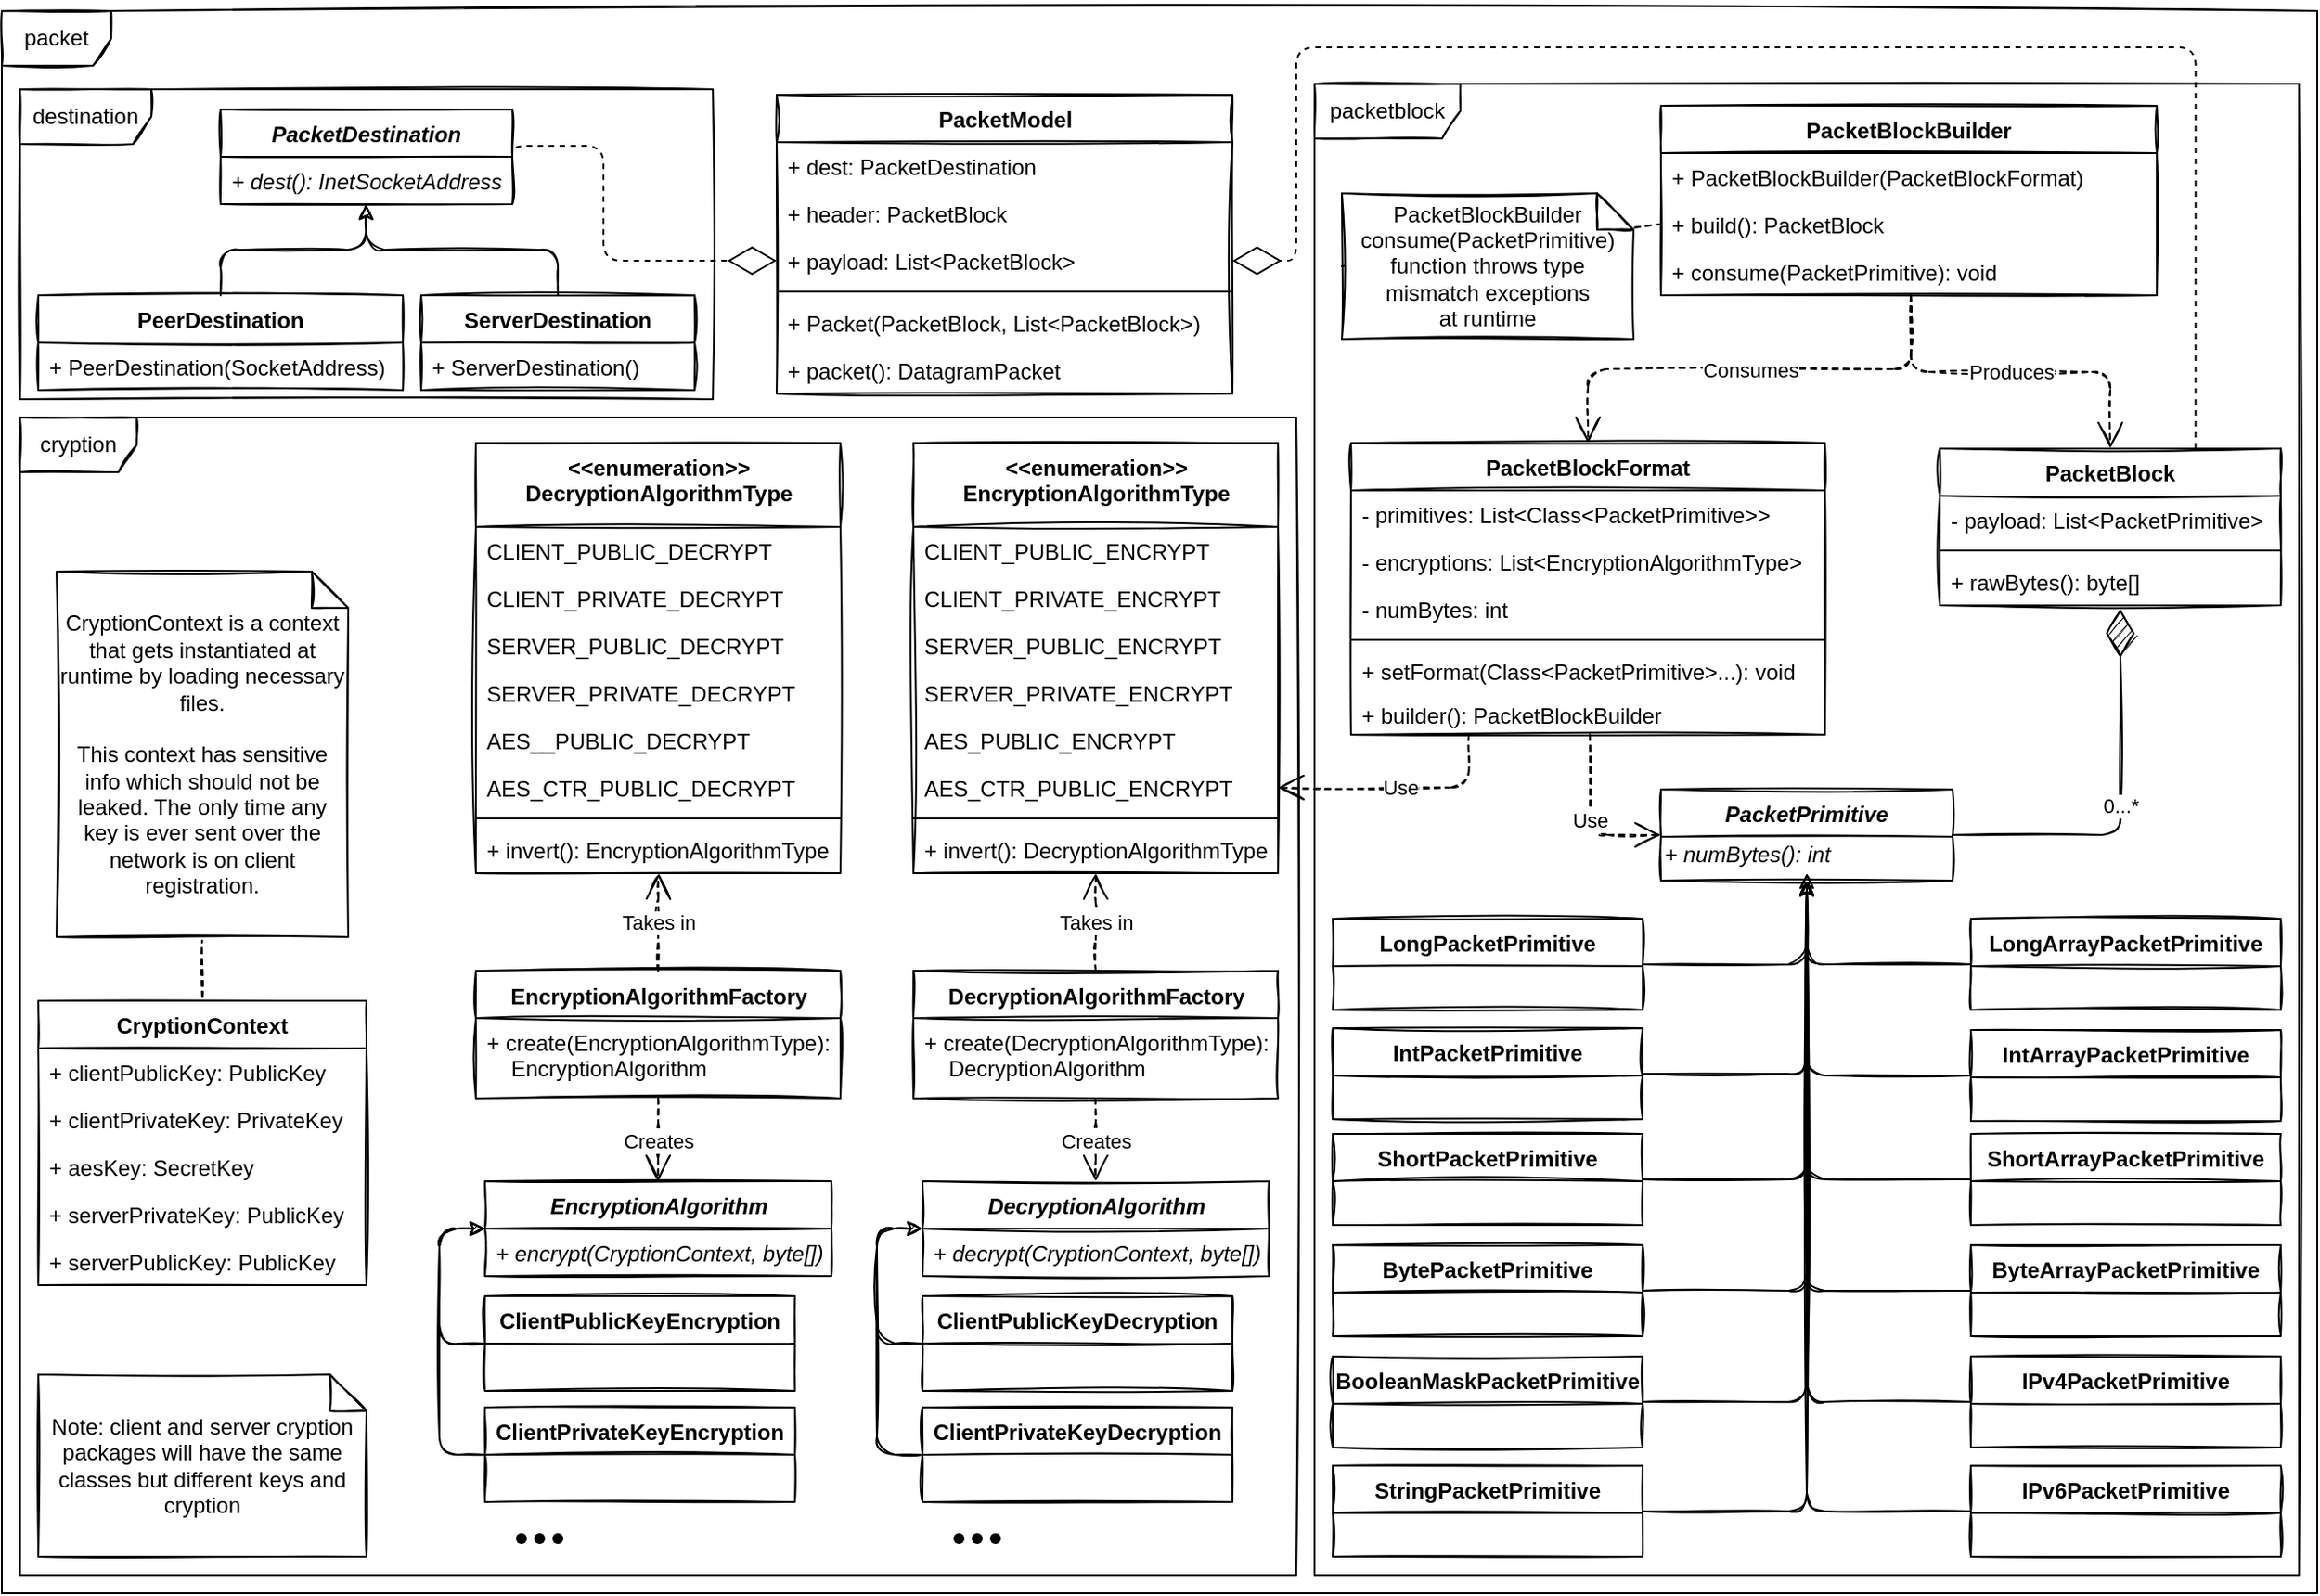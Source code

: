 <mxfile version="14.9.6" type="device"><diagram name="Page-1" id="c4acf3e9-155e-7222-9cf6-157b1a14988f"><mxGraphModel dx="1278" dy="-152" grid="1" gridSize="10" guides="1" tooltips="1" connect="1" arrows="1" fold="1" page="1" pageScale="1" pageWidth="850" pageHeight="1100" background="none" math="0" shadow="0"><root><mxCell id="0"/><mxCell id="1" parent="0"/><mxCell id="DhIF6SC9D9iwyWBFgR5q-4" value="packet" style="shape=umlFrame;whiteSpace=wrap;html=1;rounded=0;shadow=0;glass=0;sketch=1;movable=1;" parent="1" vertex="1"><mxGeometry x="250" y="1220" width="1270" height="868" as="geometry"/></mxCell><mxCell id="DhIF6SC9D9iwyWBFgR5q-5" value="cryption" style="shape=umlFrame;whiteSpace=wrap;html=1;rounded=0;shadow=0;glass=0;sketch=1;width=64;" parent="1" vertex="1"><mxGeometry x="260" y="1443" width="700" height="635" as="geometry"/></mxCell><mxCell id="DhIF6SC9D9iwyWBFgR5q-58" value="destination" style="shape=umlFrame;whiteSpace=wrap;html=1;rounded=0;shadow=0;glass=0;sketch=1;width=72;" parent="1" vertex="1"><mxGeometry x="260" y="1263" width="380" height="170" as="geometry"/></mxCell><mxCell id="DhIF6SC9D9iwyWBFgR5q-40" value="packetblock" style="shape=umlFrame;whiteSpace=wrap;html=1;rounded=0;shadow=0;glass=0;sketch=1;width=80;recursiveResize=0;" parent="1" vertex="1"><mxGeometry x="970" y="1260" width="540" height="818" as="geometry"/></mxCell><mxCell id="qU2T2oLXPuDAb3OYfuir-1" value="PacketPrimitive" style="swimlane;fontStyle=3;align=center;verticalAlign=top;childLayout=stackLayout;horizontal=1;startSize=26;horizontalStack=0;resizeParent=1;resizeLast=0;collapsible=1;marginBottom=0;rounded=0;shadow=0;strokeWidth=1;sketch=1;" parent="1" vertex="1"><mxGeometry x="1160" y="1647" width="160" height="50" as="geometry"><mxRectangle x="230" y="140" width="160" height="26" as="alternateBounds"/></mxGeometry></mxCell><mxCell id="qU2T2oLXPuDAb3OYfuir-24" value="&lt;i&gt;+ numBytes(): int&lt;/i&gt;" style="text;html=1;align=left;verticalAlign=middle;resizable=0;points=[];autosize=1;strokeColor=none;" parent="qU2T2oLXPuDAb3OYfuir-1" vertex="1"><mxGeometry y="26" width="160" height="20" as="geometry"/></mxCell><mxCell id="DhIF6SC9D9iwyWBFgR5q-114" style="edgeStyle=orthogonalEdgeStyle;sketch=1;orthogonalLoop=1;jettySize=auto;html=1;endArrow=classic;endFill=1;endSize=6;" parent="1" source="qU2T2oLXPuDAb3OYfuir-3" target="qU2T2oLXPuDAb3OYfuir-1" edge="1"><mxGeometry relative="1" as="geometry"/></mxCell><mxCell id="qU2T2oLXPuDAb3OYfuir-3" value="ShortPacketPrimitive" style="swimlane;fontStyle=1;align=center;verticalAlign=top;childLayout=stackLayout;horizontal=1;startSize=26;horizontalStack=0;resizeParent=1;resizeLast=0;collapsible=1;marginBottom=0;rounded=0;shadow=0;strokeWidth=1;sketch=1;" parent="1" vertex="1"><mxGeometry x="980" y="1836" width="170" height="50" as="geometry"><mxRectangle x="230" y="140" width="160" height="26" as="alternateBounds"/></mxGeometry></mxCell><mxCell id="DhIF6SC9D9iwyWBFgR5q-113" style="edgeStyle=orthogonalEdgeStyle;sketch=1;orthogonalLoop=1;jettySize=auto;html=1;endArrow=classic;endFill=1;endSize=6;" parent="1" source="qU2T2oLXPuDAb3OYfuir-5" target="qU2T2oLXPuDAb3OYfuir-1" edge="1"><mxGeometry relative="1" as="geometry"/></mxCell><mxCell id="qU2T2oLXPuDAb3OYfuir-5" value="IntPacketPrimitive" style="swimlane;fontStyle=1;align=center;verticalAlign=top;childLayout=stackLayout;horizontal=1;startSize=26;horizontalStack=0;resizeParent=1;resizeLast=0;collapsible=1;marginBottom=0;rounded=0;shadow=0;strokeWidth=1;sketch=1;" parent="1" vertex="1"><mxGeometry x="980" y="1778" width="170" height="50" as="geometry"><mxRectangle x="230" y="140" width="160" height="26" as="alternateBounds"/></mxGeometry></mxCell><mxCell id="DhIF6SC9D9iwyWBFgR5q-120" style="edgeStyle=orthogonalEdgeStyle;sketch=1;orthogonalLoop=1;jettySize=auto;html=1;endArrow=classic;endFill=1;endSize=6;" parent="1" source="qU2T2oLXPuDAb3OYfuir-7" target="qU2T2oLXPuDAb3OYfuir-1" edge="1"><mxGeometry relative="1" as="geometry"/></mxCell><mxCell id="qU2T2oLXPuDAb3OYfuir-7" value="LongPacketPrimitive" style="swimlane;fontStyle=1;align=center;verticalAlign=top;childLayout=stackLayout;horizontal=1;startSize=26;horizontalStack=0;resizeParent=1;resizeLast=0;collapsible=1;marginBottom=0;rounded=0;shadow=0;strokeWidth=1;sketch=1;" parent="1" vertex="1"><mxGeometry x="980" y="1718" width="170" height="50" as="geometry"><mxRectangle x="230" y="140" width="160" height="26" as="alternateBounds"/></mxGeometry></mxCell><mxCell id="DhIF6SC9D9iwyWBFgR5q-123" style="edgeStyle=orthogonalEdgeStyle;sketch=1;orthogonalLoop=1;jettySize=auto;html=1;endArrow=classic;endFill=1;endSize=6;" parent="1" source="qU2T2oLXPuDAb3OYfuir-9" target="qU2T2oLXPuDAb3OYfuir-1" edge="1"><mxGeometry relative="1" as="geometry"/></mxCell><mxCell id="qU2T2oLXPuDAb3OYfuir-9" value="IPv4PacketPrimitive" style="swimlane;fontStyle=1;align=center;verticalAlign=top;childLayout=stackLayout;horizontal=1;startSize=26;horizontalStack=0;resizeParent=1;resizeLast=0;collapsible=1;marginBottom=0;rounded=0;shadow=0;strokeWidth=1;sketch=1;" parent="1" vertex="1"><mxGeometry x="1330" y="1958" width="170" height="50" as="geometry"><mxRectangle x="230" y="140" width="160" height="26" as="alternateBounds"/></mxGeometry></mxCell><mxCell id="DhIF6SC9D9iwyWBFgR5q-115" style="edgeStyle=orthogonalEdgeStyle;sketch=1;orthogonalLoop=1;jettySize=auto;html=1;endArrow=classic;endFill=1;endSize=6;" parent="1" source="qU2T2oLXPuDAb3OYfuir-12" target="qU2T2oLXPuDAb3OYfuir-24" edge="1"><mxGeometry relative="1" as="geometry"/></mxCell><mxCell id="qU2T2oLXPuDAb3OYfuir-12" value="BytePacketPrimitive" style="swimlane;fontStyle=1;align=center;verticalAlign=top;childLayout=stackLayout;horizontal=1;startSize=26;horizontalStack=0;resizeParent=1;resizeLast=0;collapsible=1;marginBottom=0;rounded=0;shadow=0;strokeWidth=1;sketch=1;" parent="1" vertex="1"><mxGeometry x="980" y="1897" width="170" height="50" as="geometry"><mxRectangle x="230" y="140" width="160" height="26" as="alternateBounds"/></mxGeometry></mxCell><mxCell id="DhIF6SC9D9iwyWBFgR5q-122" style="edgeStyle=orthogonalEdgeStyle;sketch=1;orthogonalLoop=1;jettySize=auto;html=1;endArrow=classic;endFill=1;endSize=6;" parent="1" source="qU2T2oLXPuDAb3OYfuir-14" target="qU2T2oLXPuDAb3OYfuir-1" edge="1"><mxGeometry relative="1" as="geometry"/></mxCell><mxCell id="qU2T2oLXPuDAb3OYfuir-14" value="StringPacketPrimitive" style="swimlane;fontStyle=1;align=center;verticalAlign=top;childLayout=stackLayout;horizontal=1;startSize=26;horizontalStack=0;resizeParent=1;resizeLast=0;collapsible=1;marginBottom=0;rounded=0;shadow=0;strokeWidth=1;sketch=1;" parent="1" vertex="1"><mxGeometry x="980" y="2018" width="170" height="50" as="geometry"><mxRectangle x="230" y="140" width="160" height="26" as="alternateBounds"/></mxGeometry></mxCell><mxCell id="DhIF6SC9D9iwyWBFgR5q-121" style="edgeStyle=orthogonalEdgeStyle;sketch=1;orthogonalLoop=1;jettySize=auto;html=1;endArrow=classic;endFill=1;endSize=6;" parent="1" source="qU2T2oLXPuDAb3OYfuir-17" target="qU2T2oLXPuDAb3OYfuir-1" edge="1"><mxGeometry relative="1" as="geometry"/></mxCell><mxCell id="qU2T2oLXPuDAb3OYfuir-17" value="BooleanMaskPacketPrimitive" style="swimlane;fontStyle=1;align=center;verticalAlign=top;childLayout=stackLayout;horizontal=1;startSize=26;horizontalStack=0;resizeParent=1;resizeLast=0;collapsible=1;marginBottom=0;rounded=0;shadow=0;strokeWidth=1;sketch=1;" parent="1" vertex="1"><mxGeometry x="980" y="1958" width="170" height="50" as="geometry"><mxRectangle x="230" y="140" width="160" height="26" as="alternateBounds"/></mxGeometry></mxCell><mxCell id="DhIF6SC9D9iwyWBFgR5q-124" style="edgeStyle=orthogonalEdgeStyle;sketch=1;orthogonalLoop=1;jettySize=auto;html=1;endArrow=classic;endFill=1;endSize=6;" parent="1" source="qU2T2oLXPuDAb3OYfuir-18" target="qU2T2oLXPuDAb3OYfuir-1" edge="1"><mxGeometry relative="1" as="geometry"/></mxCell><mxCell id="qU2T2oLXPuDAb3OYfuir-18" value="IPv6PacketPrimitive" style="swimlane;fontStyle=1;align=center;verticalAlign=top;childLayout=stackLayout;horizontal=1;startSize=26;horizontalStack=0;resizeParent=1;resizeLast=0;collapsible=1;marginBottom=0;rounded=0;shadow=0;strokeWidth=1;sketch=1;" parent="1" vertex="1"><mxGeometry x="1330" y="2018" width="170" height="50" as="geometry"><mxRectangle x="230" y="140" width="160" height="26" as="alternateBounds"/></mxGeometry></mxCell><mxCell id="qU2T2oLXPuDAb3OYfuir-23" value="0...*" style="endArrow=diamondThin;endFill=1;endSize=24;html=1;shadow=0;sketch=1;entryX=0.528;entryY=1.077;entryDx=0;entryDy=0;entryPerimeter=0;edgeStyle=elbowEdgeStyle;" parent="1" source="qU2T2oLXPuDAb3OYfuir-1" target="qU2T2oLXPuDAb3OYfuir-55" edge="1"><mxGeometry width="160" relative="1" as="geometry"><mxPoint x="1346" y="1326" as="sourcePoint"/><mxPoint x="1376" y="1356" as="targetPoint"/><Array as="points"><mxPoint x="1412" y="1610"/></Array></mxGeometry></mxCell><mxCell id="qU2T2oLXPuDAb3OYfuir-52" value="PacketBlock" style="swimlane;fontStyle=1;align=center;verticalAlign=top;childLayout=stackLayout;horizontal=1;startSize=26;horizontalStack=0;resizeParent=1;resizeParentMax=0;resizeLast=0;collapsible=1;marginBottom=0;rounded=0;shadow=0;sketch=1;strokeWidth=1;" parent="1" vertex="1"><mxGeometry x="1313" y="1460" width="187" height="86" as="geometry"/></mxCell><mxCell id="qU2T2oLXPuDAb3OYfuir-53" value="- payload: List&lt;PacketPrimitive&gt;" style="text;strokeColor=none;fillColor=none;align=left;verticalAlign=top;spacingLeft=4;spacingRight=4;overflow=hidden;rotatable=0;points=[[0,0.5],[1,0.5]];portConstraint=eastwest;" parent="qU2T2oLXPuDAb3OYfuir-52" vertex="1"><mxGeometry y="26" width="187" height="26" as="geometry"/></mxCell><mxCell id="qU2T2oLXPuDAb3OYfuir-54" value="" style="line;strokeWidth=1;fillColor=none;align=left;verticalAlign=middle;spacingTop=-1;spacingLeft=3;spacingRight=3;rotatable=0;labelPosition=right;points=[];portConstraint=eastwest;" parent="qU2T2oLXPuDAb3OYfuir-52" vertex="1"><mxGeometry y="52" width="187" height="8" as="geometry"/></mxCell><mxCell id="qU2T2oLXPuDAb3OYfuir-55" value="+ rawBytes(): byte[]" style="text;strokeColor=none;fillColor=none;align=left;verticalAlign=top;spacingLeft=4;spacingRight=4;overflow=hidden;rotatable=0;points=[[0,0.5],[1,0.5]];portConstraint=eastwest;" parent="qU2T2oLXPuDAb3OYfuir-52" vertex="1"><mxGeometry y="60" width="187" height="26" as="geometry"/></mxCell><mxCell id="qU2T2oLXPuDAb3OYfuir-95" value="CryptionContext" style="swimlane;fontStyle=1;childLayout=stackLayout;horizontal=1;startSize=26;fillColor=none;horizontalStack=0;resizeParent=1;resizeParentMax=0;resizeLast=0;collapsible=1;marginBottom=0;rounded=0;shadow=0;sketch=1;strokeWidth=1;verticalAlign=top;" parent="1" vertex="1"><mxGeometry x="270" y="1763" width="180" height="156" as="geometry"/></mxCell><mxCell id="qU2T2oLXPuDAb3OYfuir-96" value="+ clientPublicKey: PublicKey" style="text;strokeColor=none;fillColor=none;align=left;verticalAlign=top;spacingLeft=4;spacingRight=4;overflow=hidden;rotatable=0;points=[[0,0.5],[1,0.5]];portConstraint=eastwest;" parent="qU2T2oLXPuDAb3OYfuir-95" vertex="1"><mxGeometry y="26" width="180" height="26" as="geometry"/></mxCell><mxCell id="qU2T2oLXPuDAb3OYfuir-97" value="+ clientPrivateKey: PrivateKey" style="text;strokeColor=none;fillColor=none;align=left;verticalAlign=top;spacingLeft=4;spacingRight=4;overflow=hidden;rotatable=0;points=[[0,0.5],[1,0.5]];portConstraint=eastwest;" parent="qU2T2oLXPuDAb3OYfuir-95" vertex="1"><mxGeometry y="52" width="180" height="26" as="geometry"/></mxCell><mxCell id="DhIF6SC9D9iwyWBFgR5q-41" value="+ aesKey: SecretKey " style="text;strokeColor=none;fillColor=none;align=left;verticalAlign=top;spacingLeft=4;spacingRight=4;overflow=hidden;rotatable=0;points=[[0,0.5],[1,0.5]];portConstraint=eastwest;" parent="qU2T2oLXPuDAb3OYfuir-95" vertex="1"><mxGeometry y="78" width="180" height="26" as="geometry"/></mxCell><mxCell id="DhIF6SC9D9iwyWBFgR5q-11" value="+ serverPrivateKey: PublicKey" style="text;strokeColor=none;fillColor=none;align=left;verticalAlign=top;spacingLeft=4;spacingRight=4;overflow=hidden;rotatable=0;points=[[0,0.5],[1,0.5]];portConstraint=eastwest;" parent="qU2T2oLXPuDAb3OYfuir-95" vertex="1"><mxGeometry y="104" width="180" height="26" as="geometry"/></mxCell><mxCell id="qU2T2oLXPuDAb3OYfuir-98" value="+ serverPublicKey: PublicKey" style="text;strokeColor=none;fillColor=none;align=left;verticalAlign=top;spacingLeft=4;spacingRight=4;overflow=hidden;rotatable=0;points=[[0,0.5],[1,0.5]];portConstraint=eastwest;" parent="qU2T2oLXPuDAb3OYfuir-95" vertex="1"><mxGeometry y="130" width="180" height="26" as="geometry"/></mxCell><mxCell id="DhIF6SC9D9iwyWBFgR5q-161" style="edgeStyle=orthogonalEdgeStyle;sketch=1;orthogonalLoop=1;jettySize=auto;html=1;entryX=0;entryY=0.5;entryDx=0;entryDy=0;endArrow=classic;endFill=1;endSize=6;" parent="1" source="DhIF6SC9D9iwyWBFgR5q-6" target="DhIF6SC9D9iwyWBFgR5q-52" edge="1"><mxGeometry relative="1" as="geometry"><Array as="points"><mxPoint x="490" y="1951"/><mxPoint x="490" y="1888"/></Array></mxGeometry></mxCell><mxCell id="DhIF6SC9D9iwyWBFgR5q-6" value="ClientPublicKeyEncryption" style="swimlane;fontStyle=1;childLayout=stackLayout;horizontal=1;startSize=26;fillColor=none;horizontalStack=0;resizeParent=1;resizeParentMax=0;resizeLast=0;collapsible=1;marginBottom=0;rounded=0;shadow=0;sketch=1;strokeWidth=1;verticalAlign=top;glass=0;" parent="1" vertex="1"><mxGeometry x="515" y="1925" width="170" height="52" as="geometry"/></mxCell><mxCell id="DhIF6SC9D9iwyWBFgR5q-162" style="edgeStyle=orthogonalEdgeStyle;sketch=1;orthogonalLoop=1;jettySize=auto;html=1;entryX=0;entryY=0.5;entryDx=0;entryDy=0;endArrow=classic;endFill=1;endSize=6;" parent="1" source="DhIF6SC9D9iwyWBFgR5q-10" target="DhIF6SC9D9iwyWBFgR5q-52" edge="1"><mxGeometry relative="1" as="geometry"><Array as="points"><mxPoint x="490" y="2012"/><mxPoint x="490" y="1888"/></Array></mxGeometry></mxCell><mxCell id="DhIF6SC9D9iwyWBFgR5q-10" value="ClientPrivateKeyEncryption" style="swimlane;fontStyle=1;childLayout=stackLayout;horizontal=1;startSize=26;fillColor=none;horizontalStack=0;resizeParent=1;resizeParentMax=0;resizeLast=0;collapsible=1;marginBottom=0;rounded=0;shadow=0;sketch=1;strokeWidth=1;verticalAlign=top;glass=0;" parent="1" vertex="1"><mxGeometry x="515" y="1986" width="170" height="52" as="geometry"/></mxCell><mxCell id="DhIF6SC9D9iwyWBFgR5q-18" value="Use" style="endArrow=open;endSize=12;dashed=1;html=1;sketch=1;edgeStyle=elbowEdgeStyle;elbow=vertical;snapToPoint=1;exitX=0.504;exitY=1;exitDx=0;exitDy=0;exitPerimeter=0;" parent="1" source="DhIF6SC9D9iwyWBFgR5q-56" target="qU2T2oLXPuDAb3OYfuir-1" edge="1"><mxGeometry width="160" relative="1" as="geometry"><mxPoint x="1114.46" y="1506" as="sourcePoint"/><mxPoint x="950" y="1527" as="targetPoint"/><Array as="points"><mxPoint x="1160" y="1672"/></Array></mxGeometry></mxCell><mxCell id="DhIF6SC9D9iwyWBFgR5q-22" value="PacketBlockBuilder" style="swimlane;fontStyle=1;childLayout=stackLayout;horizontal=1;startSize=26;fillColor=none;horizontalStack=0;resizeParent=1;resizeParentMax=0;resizeLast=0;collapsible=1;marginBottom=0;glass=0;swimlaneLine=1;rounded=0;shadow=0;sketch=1;" parent="1" vertex="1"><mxGeometry x="1160" y="1272" width="272" height="104" as="geometry"/></mxCell><mxCell id="DhIF6SC9D9iwyWBFgR5q-23" value="+ PacketBlockBuilder(PacketBlockFormat)" style="text;strokeColor=none;fillColor=none;align=left;verticalAlign=top;spacingLeft=4;spacingRight=4;overflow=hidden;rotatable=0;points=[[0,0.5],[1,0.5]];portConstraint=eastwest;" parent="DhIF6SC9D9iwyWBFgR5q-22" vertex="1"><mxGeometry y="26" width="272" height="26" as="geometry"/></mxCell><mxCell id="DhIF6SC9D9iwyWBFgR5q-50" value="+ build(): PacketBlock" style="text;strokeColor=none;fillColor=none;align=left;verticalAlign=top;spacingLeft=4;spacingRight=4;overflow=hidden;rotatable=0;points=[[0,0.5],[1,0.5]];portConstraint=eastwest;" parent="DhIF6SC9D9iwyWBFgR5q-22" vertex="1"><mxGeometry y="52" width="272" height="26" as="geometry"/></mxCell><mxCell id="DhIF6SC9D9iwyWBFgR5q-24" value="+ consume(PacketPrimitive): void" style="text;strokeColor=none;fillColor=none;align=left;verticalAlign=top;spacingLeft=4;spacingRight=4;overflow=hidden;rotatable=0;points=[[0,0.5],[1,0.5]];portConstraint=eastwest;recursiveResize=1;" parent="DhIF6SC9D9iwyWBFgR5q-22" vertex="1"><mxGeometry y="78" width="272" height="26" as="geometry"/></mxCell><mxCell id="DhIF6SC9D9iwyWBFgR5q-25" value="Consumes" style="endArrow=open;endSize=12;dashed=1;html=1;exitX=0.504;exitY=1;exitDx=0;exitDy=0;sketch=1;edgeStyle=elbowEdgeStyle;elbow=vertical;entryX=0.5;entryY=0;entryDx=0;entryDy=0;exitPerimeter=0;" parent="1" source="DhIF6SC9D9iwyWBFgR5q-24" target="qU2T2oLXPuDAb3OYfuir-72" edge="1"><mxGeometry width="160" relative="1" as="geometry"><mxPoint x="1240" y="1447" as="sourcePoint"/><mxPoint x="1240" y="1367" as="targetPoint"/></mxGeometry></mxCell><mxCell id="DhIF6SC9D9iwyWBFgR5q-26" value="Produces" style="endArrow=open;endSize=12;dashed=1;html=1;sketch=1;edgeStyle=elbowEdgeStyle;elbow=vertical;entryX=0.5;entryY=0;entryDx=0;entryDy=0;exitX=0.504;exitY=1;exitDx=0;exitDy=0;exitPerimeter=0;" parent="1" source="DhIF6SC9D9iwyWBFgR5q-24" target="qU2T2oLXPuDAb3OYfuir-52" edge="1"><mxGeometry width="160" relative="1" as="geometry"><mxPoint x="1280" y="1337" as="sourcePoint"/><mxPoint x="1125" y="1412" as="targetPoint"/></mxGeometry></mxCell><mxCell id="DhIF6SC9D9iwyWBFgR5q-31" value="PacketModel" style="swimlane;fontStyle=1;align=center;verticalAlign=top;childLayout=stackLayout;horizontal=1;startSize=26;horizontalStack=0;resizeParent=1;resizeParentMax=0;resizeLast=0;collapsible=1;marginBottom=0;rounded=0;shadow=0;sketch=1;strokeWidth=1;glass=0;html=1;" parent="1" vertex="1"><mxGeometry x="675" y="1266" width="250" height="164" as="geometry"/></mxCell><mxCell id="DhIF6SC9D9iwyWBFgR5q-32" value="+ dest: PacketDestination" style="text;strokeColor=none;fillColor=none;align=left;verticalAlign=top;spacingLeft=4;spacingRight=4;overflow=hidden;rotatable=0;points=[[0,0.5],[1,0.5]];portConstraint=eastwest;" parent="DhIF6SC9D9iwyWBFgR5q-31" vertex="1"><mxGeometry y="26" width="250" height="26" as="geometry"/></mxCell><mxCell id="DhIF6SC9D9iwyWBFgR5q-81" value="+ header: PacketBlock" style="text;strokeColor=none;fillColor=none;align=left;verticalAlign=top;spacingLeft=4;spacingRight=4;overflow=hidden;rotatable=0;points=[[0,0.5],[1,0.5]];portConstraint=eastwest;" parent="DhIF6SC9D9iwyWBFgR5q-31" vertex="1"><mxGeometry y="52" width="250" height="26" as="geometry"/></mxCell><mxCell id="DhIF6SC9D9iwyWBFgR5q-36" value="+ payload: List&lt;PacketBlock&gt;" style="text;strokeColor=none;fillColor=none;align=left;verticalAlign=top;spacingLeft=4;spacingRight=4;overflow=hidden;rotatable=0;points=[[0,0.5],[1,0.5]];portConstraint=eastwest;" parent="DhIF6SC9D9iwyWBFgR5q-31" vertex="1"><mxGeometry y="78" width="250" height="26" as="geometry"/></mxCell><mxCell id="DhIF6SC9D9iwyWBFgR5q-33" value="" style="line;strokeWidth=1;fillColor=none;align=left;verticalAlign=middle;spacingTop=-1;spacingLeft=3;spacingRight=3;rotatable=0;labelPosition=right;points=[];portConstraint=eastwest;" parent="DhIF6SC9D9iwyWBFgR5q-31" vertex="1"><mxGeometry y="104" width="250" height="8" as="geometry"/></mxCell><mxCell id="DhIF6SC9D9iwyWBFgR5q-179" value="+ Packet(PacketBlock, List&lt;PacketBlock&gt;)" style="text;strokeColor=none;fillColor=none;align=left;verticalAlign=top;spacingLeft=4;spacingRight=4;overflow=hidden;rotatable=0;points=[[0,0.5],[1,0.5]];portConstraint=eastwest;" parent="DhIF6SC9D9iwyWBFgR5q-31" vertex="1"><mxGeometry y="112" width="250" height="26" as="geometry"/></mxCell><mxCell id="DhIF6SC9D9iwyWBFgR5q-34" value="+ packet(): DatagramPacket" style="text;strokeColor=none;fillColor=none;align=left;verticalAlign=top;spacingLeft=4;spacingRight=4;overflow=hidden;rotatable=0;points=[[0,0.5],[1,0.5]];portConstraint=eastwest;" parent="DhIF6SC9D9iwyWBFgR5q-31" vertex="1"><mxGeometry y="138" width="250" height="26" as="geometry"/></mxCell><mxCell id="DhIF6SC9D9iwyWBFgR5q-118" style="edgeStyle=orthogonalEdgeStyle;sketch=1;orthogonalLoop=1;jettySize=auto;html=1;endArrow=classic;endFill=1;endSize=6;" parent="1" source="DhIF6SC9D9iwyWBFgR5q-37" target="qU2T2oLXPuDAb3OYfuir-1" edge="1"><mxGeometry relative="1" as="geometry"/></mxCell><mxCell id="DhIF6SC9D9iwyWBFgR5q-37" value="ByteArrayPacketPrimitive" style="swimlane;fontStyle=1;align=center;verticalAlign=top;childLayout=stackLayout;horizontal=1;startSize=26;horizontalStack=0;resizeParent=1;resizeLast=0;collapsible=1;marginBottom=0;rounded=0;shadow=0;strokeWidth=1;sketch=1;" parent="1" vertex="1"><mxGeometry x="1330" y="1897" width="170" height="50" as="geometry"><mxRectangle x="230" y="140" width="160" height="26" as="alternateBounds"/></mxGeometry></mxCell><mxCell id="DhIF6SC9D9iwyWBFgR5q-49" style="edgeStyle=none;rounded=1;sketch=1;orthogonalLoop=1;jettySize=auto;html=1;dashed=1;endArrow=none;endSize=12;endFill=0;exitX=0;exitY=0.5;exitDx=0;exitDy=0;exitPerimeter=0;entryX=0;entryY=0.5;entryDx=0;entryDy=0;" parent="1" source="DhIF6SC9D9iwyWBFgR5q-48" target="DhIF6SC9D9iwyWBFgR5q-50" edge="1"><mxGeometry relative="1" as="geometry"/></mxCell><mxCell id="DhIF6SC9D9iwyWBFgR5q-48" value="PacketBlockBuilder&lt;br&gt;consume(PacketPrimitive)&lt;br&gt;function throws type mismatch exceptions&lt;br&gt;at runtime" style="shape=note;size=20;whiteSpace=wrap;html=1;rounded=0;shadow=0;glass=0;sketch=1;" parent="1" vertex="1"><mxGeometry x="985" y="1320" width="160" height="80" as="geometry"/></mxCell><mxCell id="DhIF6SC9D9iwyWBFgR5q-51" value="" style="endArrow=diamondThin;endFill=0;endSize=24;html=1;shadow=0;dashed=1;edgeStyle=orthogonalEdgeStyle;exitX=0.75;exitY=0;exitDx=0;exitDy=0;entryX=1;entryY=0.5;entryDx=0;entryDy=0;startArrow=none;" parent="1" source="qU2T2oLXPuDAb3OYfuir-52" target="DhIF6SC9D9iwyWBFgR5q-36" edge="1"><mxGeometry width="160" relative="1" as="geometry"><mxPoint x="240" y="1178" as="sourcePoint"/><mxPoint x="960" y="1344" as="targetPoint"/><Array as="points"><mxPoint x="1453" y="1240"/><mxPoint x="960" y="1240"/><mxPoint x="960" y="1357"/></Array></mxGeometry></mxCell><mxCell id="DhIF6SC9D9iwyWBFgR5q-52" value="&lt;i&gt;EncryptionAlgorithm&lt;/i&gt;" style="swimlane;fontStyle=1;childLayout=stackLayout;horizontal=1;startSize=26;fillColor=none;horizontalStack=0;resizeParent=1;resizeParentMax=0;resizeLast=0;collapsible=1;marginBottom=0;rounded=0;shadow=0;sketch=1;strokeWidth=1;verticalAlign=top;glass=0;html=1;" parent="1" vertex="1"><mxGeometry x="515" y="1862" width="190" height="52" as="geometry"/></mxCell><mxCell id="DhIF6SC9D9iwyWBFgR5q-55" value="+ encrypt(CryptionContext, byte[])" style="text;strokeColor=none;fillColor=none;align=left;verticalAlign=top;spacingLeft=4;spacingRight=4;overflow=hidden;rotatable=0;points=[[0,0.5],[1,0.5]];portConstraint=eastwest;fontStyle=2" parent="DhIF6SC9D9iwyWBFgR5q-52" vertex="1"><mxGeometry y="26" width="190" height="26" as="geometry"/></mxCell><mxCell id="DhIF6SC9D9iwyWBFgR5q-60" value="PacketDestination" style="swimlane;fontStyle=3;childLayout=stackLayout;horizontal=1;startSize=26;fillColor=none;horizontalStack=0;resizeParent=1;resizeParentMax=0;resizeLast=0;collapsible=1;marginBottom=0;glass=0;swimlaneLine=1;rounded=0;shadow=0;sketch=1;" parent="1" vertex="1"><mxGeometry x="370" y="1274" width="160" height="52" as="geometry"/></mxCell><mxCell id="DhIF6SC9D9iwyWBFgR5q-63" value="+ dest(): InetSocketAddress" style="text;strokeColor=none;fillColor=none;align=left;verticalAlign=top;spacingLeft=4;spacingRight=4;overflow=hidden;rotatable=0;points=[[0,0.5],[1,0.5]];portConstraint=eastwest;fontStyle=2" parent="DhIF6SC9D9iwyWBFgR5q-60" vertex="1"><mxGeometry y="26" width="160" height="26" as="geometry"/></mxCell><mxCell id="DhIF6SC9D9iwyWBFgR5q-69" value="PeerDestination" style="swimlane;fontStyle=1;childLayout=stackLayout;horizontal=1;startSize=26;fillColor=none;horizontalStack=0;resizeParent=1;resizeParentMax=0;resizeLast=0;collapsible=1;marginBottom=0;glass=0;swimlaneLine=1;rounded=0;shadow=0;sketch=1;" parent="1" vertex="1"><mxGeometry x="270" y="1376" width="200" height="52" as="geometry"/></mxCell><mxCell id="DhIF6SC9D9iwyWBFgR5q-70" value="+ PeerDestination(SocketAddress)" style="text;strokeColor=none;fillColor=none;align=left;verticalAlign=top;spacingLeft=4;spacingRight=4;overflow=hidden;rotatable=0;points=[[0,0.5],[1,0.5]];portConstraint=eastwest;" parent="DhIF6SC9D9iwyWBFgR5q-69" vertex="1"><mxGeometry y="26" width="200" height="26" as="geometry"/></mxCell><mxCell id="DhIF6SC9D9iwyWBFgR5q-72" value="ServerDestination" style="swimlane;fontStyle=1;childLayout=stackLayout;horizontal=1;startSize=26;fillColor=none;horizontalStack=0;resizeParent=1;resizeParentMax=0;resizeLast=0;collapsible=1;marginBottom=0;glass=0;swimlaneLine=1;rounded=0;shadow=0;sketch=1;" parent="1" vertex="1"><mxGeometry x="480" y="1376" width="150" height="52" as="geometry"/></mxCell><mxCell id="DhIF6SC9D9iwyWBFgR5q-73" value="+ ServerDestination()" style="text;strokeColor=none;fillColor=none;align=left;verticalAlign=top;spacingLeft=4;spacingRight=4;overflow=hidden;rotatable=0;points=[[0,0.5],[1,0.5]];portConstraint=eastwest;" parent="DhIF6SC9D9iwyWBFgR5q-72" vertex="1"><mxGeometry y="26" width="150" height="26" as="geometry"/></mxCell><mxCell id="DhIF6SC9D9iwyWBFgR5q-74" style="edgeStyle=orthogonalEdgeStyle;orthogonalLoop=1;jettySize=auto;html=1;sketch=1;rounded=1;exitX=0.5;exitY=0;exitDx=0;exitDy=0;entryX=0.499;entryY=1.005;entryDx=0;entryDy=0;entryPerimeter=0;" parent="1" source="DhIF6SC9D9iwyWBFgR5q-72" target="DhIF6SC9D9iwyWBFgR5q-63" edge="1"><mxGeometry relative="1" as="geometry"><mxPoint x="380" y="1438" as="sourcePoint"/><mxPoint x="366" y="1348" as="targetPoint"/></mxGeometry></mxCell><mxCell id="DhIF6SC9D9iwyWBFgR5q-75" style="edgeStyle=orthogonalEdgeStyle;orthogonalLoop=1;jettySize=auto;html=1;sketch=1;rounded=1;exitX=0.5;exitY=0;exitDx=0;exitDy=0;entryX=0.498;entryY=1;entryDx=0;entryDy=0;entryPerimeter=0;" parent="1" source="DhIF6SC9D9iwyWBFgR5q-69" target="DhIF6SC9D9iwyWBFgR5q-63" edge="1"><mxGeometry relative="1" as="geometry"><mxPoint x="435" y="1474" as="sourcePoint"/><mxPoint x="390" y="1338" as="targetPoint"/></mxGeometry></mxCell><mxCell id="DhIF6SC9D9iwyWBFgR5q-80" value="" style="endArrow=diamondThin;endFill=0;endSize=24;html=1;shadow=0;dashed=1;entryX=0;entryY=0.5;entryDx=0;entryDy=0;edgeStyle=orthogonalEdgeStyle;exitX=1;exitY=0.5;exitDx=0;exitDy=0;" parent="1" source="DhIF6SC9D9iwyWBFgR5q-60" target="DhIF6SC9D9iwyWBFgR5q-36" edge="1"><mxGeometry width="160" relative="1" as="geometry"><mxPoint x="1507" y="1514.0" as="sourcePoint"/><mxPoint x="1410" y="1149" as="targetPoint"/><Array as="points"><mxPoint x="530" y="1294"/><mxPoint x="580" y="1294"/><mxPoint x="580" y="1357"/></Array></mxGeometry></mxCell><mxCell id="DhIF6SC9D9iwyWBFgR5q-117" style="edgeStyle=orthogonalEdgeStyle;sketch=1;orthogonalLoop=1;jettySize=auto;html=1;endArrow=classic;endFill=1;endSize=6;" parent="1" source="DhIF6SC9D9iwyWBFgR5q-89" target="qU2T2oLXPuDAb3OYfuir-1" edge="1"><mxGeometry relative="1" as="geometry"/></mxCell><mxCell id="DhIF6SC9D9iwyWBFgR5q-89" value="ShortArrayPacketPrimitive" style="swimlane;fontStyle=1;align=center;verticalAlign=top;childLayout=stackLayout;horizontal=1;startSize=26;horizontalStack=0;resizeParent=1;resizeLast=0;collapsible=1;marginBottom=0;rounded=0;shadow=0;strokeWidth=1;sketch=1;" parent="1" vertex="1"><mxGeometry x="1330" y="1836" width="170" height="50" as="geometry"><mxRectangle x="230" y="140" width="160" height="26" as="alternateBounds"/></mxGeometry></mxCell><mxCell id="DhIF6SC9D9iwyWBFgR5q-106" style="edgeStyle=orthogonalEdgeStyle;sketch=1;orthogonalLoop=1;jettySize=auto;html=1;endArrow=classic;endFill=1;endSize=6;" parent="1" source="DhIF6SC9D9iwyWBFgR5q-90" target="qU2T2oLXPuDAb3OYfuir-1" edge="1"><mxGeometry relative="1" as="geometry"/></mxCell><mxCell id="DhIF6SC9D9iwyWBFgR5q-90" value="IntArrayPacketPrimitive" style="swimlane;fontStyle=1;align=center;verticalAlign=top;childLayout=stackLayout;horizontal=1;startSize=26;horizontalStack=0;resizeParent=1;resizeLast=0;collapsible=1;marginBottom=0;rounded=0;shadow=0;strokeWidth=1;sketch=1;" parent="1" vertex="1"><mxGeometry x="1330" y="1779" width="170" height="50" as="geometry"><mxRectangle x="230" y="140" width="160" height="26" as="alternateBounds"/></mxGeometry></mxCell><mxCell id="DhIF6SC9D9iwyWBFgR5q-119" style="edgeStyle=orthogonalEdgeStyle;sketch=1;orthogonalLoop=1;jettySize=auto;html=1;endArrow=classic;endFill=1;endSize=6;" parent="1" source="DhIF6SC9D9iwyWBFgR5q-91" target="qU2T2oLXPuDAb3OYfuir-1" edge="1"><mxGeometry relative="1" as="geometry"/></mxCell><mxCell id="DhIF6SC9D9iwyWBFgR5q-91" value="LongArrayPacketPrimitive" style="swimlane;fontStyle=1;align=center;verticalAlign=top;childLayout=stackLayout;horizontal=1;startSize=26;horizontalStack=0;resizeParent=1;resizeLast=0;collapsible=1;marginBottom=0;rounded=0;shadow=0;strokeWidth=1;sketch=1;" parent="1" vertex="1"><mxGeometry x="1330" y="1718" width="170" height="50" as="geometry"><mxRectangle x="230" y="140" width="160" height="26" as="alternateBounds"/></mxGeometry></mxCell><mxCell id="DhIF6SC9D9iwyWBFgR5q-131" value="&amp;lt;&amp;lt;enumeration&amp;gt;&amp;gt;&lt;br&gt;EncryptionAlgorithmType" style="swimlane;fontStyle=1;align=center;verticalAlign=top;childLayout=stackLayout;horizontal=1;startSize=46;horizontalStack=0;resizeParent=1;resizeParentMax=0;resizeLast=0;collapsible=1;marginBottom=0;rounded=0;shadow=0;sketch=1;strokeWidth=1;glass=0;html=1;" parent="1" vertex="1"><mxGeometry x="750" y="1457" width="200" height="236" as="geometry"/></mxCell><mxCell id="DhIF6SC9D9iwyWBFgR5q-139" value="CLIENT_PUBLIC_ENCRYPT" style="text;strokeColor=none;fillColor=none;align=left;verticalAlign=top;spacingLeft=4;spacingRight=4;overflow=hidden;rotatable=0;points=[[0,0.5],[1,0.5]];portConstraint=eastwest;" parent="DhIF6SC9D9iwyWBFgR5q-131" vertex="1"><mxGeometry y="46" width="200" height="26" as="geometry"/></mxCell><mxCell id="DhIF6SC9D9iwyWBFgR5q-138" value="CLIENT_PRIVATE_ENCRYPT" style="text;strokeColor=none;fillColor=none;align=left;verticalAlign=top;spacingLeft=4;spacingRight=4;overflow=hidden;rotatable=0;points=[[0,0.5],[1,0.5]];portConstraint=eastwest;" parent="DhIF6SC9D9iwyWBFgR5q-131" vertex="1"><mxGeometry y="72" width="200" height="26" as="geometry"/></mxCell><mxCell id="DhIF6SC9D9iwyWBFgR5q-137" value="SERVER_PUBLIC_ENCRYPT" style="text;strokeColor=none;fillColor=none;align=left;verticalAlign=top;spacingLeft=4;spacingRight=4;overflow=hidden;rotatable=0;points=[[0,0.5],[1,0.5]];portConstraint=eastwest;" parent="DhIF6SC9D9iwyWBFgR5q-131" vertex="1"><mxGeometry y="98" width="200" height="26" as="geometry"/></mxCell><mxCell id="DhIF6SC9D9iwyWBFgR5q-135" value="SERVER_PRIVATE_ENCRYPT" style="text;strokeColor=none;fillColor=none;align=left;verticalAlign=top;spacingLeft=4;spacingRight=4;overflow=hidden;rotatable=0;points=[[0,0.5],[1,0.5]];portConstraint=eastwest;" parent="DhIF6SC9D9iwyWBFgR5q-131" vertex="1"><mxGeometry y="124" width="200" height="26" as="geometry"/></mxCell><mxCell id="DhIF6SC9D9iwyWBFgR5q-136" value="AES_PUBLIC_ENCRYPT" style="text;strokeColor=none;fillColor=none;align=left;verticalAlign=top;spacingLeft=4;spacingRight=4;overflow=hidden;rotatable=0;points=[[0,0.5],[1,0.5]];portConstraint=eastwest;" parent="DhIF6SC9D9iwyWBFgR5q-131" vertex="1"><mxGeometry y="150" width="200" height="26" as="geometry"/></mxCell><mxCell id="DhIF6SC9D9iwyWBFgR5q-132" value="AES_CTR_PUBLIC_ENCRYPT" style="text;strokeColor=none;fillColor=none;align=left;verticalAlign=top;spacingLeft=4;spacingRight=4;overflow=hidden;rotatable=0;points=[[0,0.5],[1,0.5]];portConstraint=eastwest;" parent="DhIF6SC9D9iwyWBFgR5q-131" vertex="1"><mxGeometry y="176" width="200" height="26" as="geometry"/></mxCell><mxCell id="DhIF6SC9D9iwyWBFgR5q-133" value="" style="line;strokeWidth=1;fillColor=none;align=left;verticalAlign=middle;spacingTop=-1;spacingLeft=3;spacingRight=3;rotatable=0;labelPosition=right;points=[];portConstraint=eastwest;" parent="DhIF6SC9D9iwyWBFgR5q-131" vertex="1"><mxGeometry y="202" width="200" height="8" as="geometry"/></mxCell><mxCell id="DhIF6SC9D9iwyWBFgR5q-134" value="+ invert(): DecryptionAlgorithmType" style="text;strokeColor=none;fillColor=none;align=left;verticalAlign=top;spacingLeft=4;spacingRight=4;overflow=hidden;rotatable=0;points=[[0,0.5],[1,0.5]];portConstraint=eastwest;" parent="DhIF6SC9D9iwyWBFgR5q-131" vertex="1"><mxGeometry y="210" width="200" height="26" as="geometry"/></mxCell><mxCell id="DhIF6SC9D9iwyWBFgR5q-140" value="&amp;lt;&amp;lt;enumeration&amp;gt;&amp;gt;&lt;br style=&quot;padding: 0px ; margin: 0px&quot;&gt;DecryptionAlgorithmType" style="swimlane;fontStyle=1;align=center;verticalAlign=top;childLayout=stackLayout;horizontal=1;startSize=46;horizontalStack=0;resizeParent=1;resizeParentMax=0;resizeLast=0;collapsible=1;marginBottom=0;rounded=0;shadow=0;sketch=1;strokeWidth=1;glass=0;html=1;" parent="1" vertex="1"><mxGeometry x="510" y="1457" width="200" height="236" as="geometry"/></mxCell><mxCell id="DhIF6SC9D9iwyWBFgR5q-141" value="CLIENT_PUBLIC_DECRYPT" style="text;strokeColor=none;fillColor=none;align=left;verticalAlign=top;spacingLeft=4;spacingRight=4;overflow=hidden;rotatable=0;points=[[0,0.5],[1,0.5]];portConstraint=eastwest;" parent="DhIF6SC9D9iwyWBFgR5q-140" vertex="1"><mxGeometry y="46" width="200" height="26" as="geometry"/></mxCell><mxCell id="DhIF6SC9D9iwyWBFgR5q-142" value="CLIENT_PRIVATE_DECRYPT" style="text;strokeColor=none;fillColor=none;align=left;verticalAlign=top;spacingLeft=4;spacingRight=4;overflow=hidden;rotatable=0;points=[[0,0.5],[1,0.5]];portConstraint=eastwest;" parent="DhIF6SC9D9iwyWBFgR5q-140" vertex="1"><mxGeometry y="72" width="200" height="26" as="geometry"/></mxCell><mxCell id="DhIF6SC9D9iwyWBFgR5q-143" value="SERVER_PUBLIC_DECRYPT" style="text;strokeColor=none;fillColor=none;align=left;verticalAlign=top;spacingLeft=4;spacingRight=4;overflow=hidden;rotatable=0;points=[[0,0.5],[1,0.5]];portConstraint=eastwest;" parent="DhIF6SC9D9iwyWBFgR5q-140" vertex="1"><mxGeometry y="98" width="200" height="26" as="geometry"/></mxCell><mxCell id="DhIF6SC9D9iwyWBFgR5q-144" value="SERVER_PRIVATE_DECRYPT" style="text;strokeColor=none;fillColor=none;align=left;verticalAlign=top;spacingLeft=4;spacingRight=4;overflow=hidden;rotatable=0;points=[[0,0.5],[1,0.5]];portConstraint=eastwest;" parent="DhIF6SC9D9iwyWBFgR5q-140" vertex="1"><mxGeometry y="124" width="200" height="26" as="geometry"/></mxCell><mxCell id="DhIF6SC9D9iwyWBFgR5q-145" value="AES__PUBLIC_DECRYPT" style="text;strokeColor=none;fillColor=none;align=left;verticalAlign=top;spacingLeft=4;spacingRight=4;overflow=hidden;rotatable=0;points=[[0,0.5],[1,0.5]];portConstraint=eastwest;" parent="DhIF6SC9D9iwyWBFgR5q-140" vertex="1"><mxGeometry y="150" width="200" height="26" as="geometry"/></mxCell><mxCell id="DhIF6SC9D9iwyWBFgR5q-146" value="AES_CTR_PUBLIC_DECRYPT" style="text;strokeColor=none;fillColor=none;align=left;verticalAlign=top;spacingLeft=4;spacingRight=4;overflow=hidden;rotatable=0;points=[[0,0.5],[1,0.5]];portConstraint=eastwest;" parent="DhIF6SC9D9iwyWBFgR5q-140" vertex="1"><mxGeometry y="176" width="200" height="26" as="geometry"/></mxCell><mxCell id="DhIF6SC9D9iwyWBFgR5q-147" value="" style="line;strokeWidth=1;fillColor=none;align=left;verticalAlign=middle;spacingTop=-1;spacingLeft=3;spacingRight=3;rotatable=0;labelPosition=right;points=[];portConstraint=eastwest;" parent="DhIF6SC9D9iwyWBFgR5q-140" vertex="1"><mxGeometry y="202" width="200" height="8" as="geometry"/></mxCell><mxCell id="DhIF6SC9D9iwyWBFgR5q-148" value="+ invert(): EncryptionAlgorithmType" style="text;strokeColor=none;fillColor=none;align=left;verticalAlign=top;spacingLeft=4;spacingRight=4;overflow=hidden;rotatable=0;points=[[0,0.5],[1,0.5]];portConstraint=eastwest;" parent="DhIF6SC9D9iwyWBFgR5q-140" vertex="1"><mxGeometry y="210" width="200" height="26" as="geometry"/></mxCell><mxCell id="DhIF6SC9D9iwyWBFgR5q-149" value="EncryptionAlgorithmFactory" style="swimlane;fontStyle=1;childLayout=stackLayout;horizontal=1;startSize=26;fillColor=none;horizontalStack=0;resizeParent=1;resizeParentMax=0;resizeLast=0;collapsible=1;marginBottom=0;rounded=0;shadow=0;sketch=1;strokeWidth=1;verticalAlign=top;glass=0;html=1;" parent="1" vertex="1"><mxGeometry x="510" y="1746.5" width="200" height="70" as="geometry"/></mxCell><mxCell id="DhIF6SC9D9iwyWBFgR5q-150" value="+ create(EncryptionAlgorithmType):&#10;    EncryptionAlgorithm" style="text;strokeColor=none;fillColor=none;align=left;verticalAlign=top;spacingLeft=4;spacingRight=4;overflow=hidden;rotatable=0;points=[[0,0.5],[1,0.5]];portConstraint=eastwest;fontStyle=0" parent="DhIF6SC9D9iwyWBFgR5q-149" vertex="1"><mxGeometry y="26" width="200" height="44" as="geometry"/></mxCell><mxCell id="DhIF6SC9D9iwyWBFgR5q-151" value="DecryptionAlgorithmFactory" style="swimlane;fontStyle=1;childLayout=stackLayout;horizontal=1;startSize=26;fillColor=none;horizontalStack=0;resizeParent=1;resizeParentMax=0;resizeLast=0;collapsible=1;marginBottom=0;rounded=0;shadow=0;sketch=1;strokeWidth=1;verticalAlign=top;glass=0;html=1;" parent="1" vertex="1"><mxGeometry x="750" y="1746.5" width="200" height="70" as="geometry"/></mxCell><mxCell id="DhIF6SC9D9iwyWBFgR5q-152" value="+ create(DecryptionAlgorithmType):&#10;    DecryptionAlgorithm" style="text;strokeColor=none;fillColor=none;align=left;verticalAlign=top;spacingLeft=4;spacingRight=4;overflow=hidden;rotatable=0;points=[[0,0.5],[1,0.5]];portConstraint=eastwest;fontStyle=0" parent="DhIF6SC9D9iwyWBFgR5q-151" vertex="1"><mxGeometry y="26" width="200" height="44" as="geometry"/></mxCell><mxCell id="DhIF6SC9D9iwyWBFgR5q-153" value="" style="shape=waypoint;sketch=0;fillStyle=solid;size=6;pointerEvents=1;points=[];fillColor=none;resizable=0;rotatable=0;perimeter=centerPerimeter;snapToPoint=1;rounded=0;shadow=0;glass=0;html=1;" parent="1" vertex="1"><mxGeometry x="515" y="2038" width="40" height="40" as="geometry"/></mxCell><mxCell id="DhIF6SC9D9iwyWBFgR5q-154" value="" style="shape=waypoint;sketch=0;fillStyle=solid;size=6;pointerEvents=1;points=[];fillColor=none;resizable=0;rotatable=0;perimeter=centerPerimeter;snapToPoint=1;rounded=0;shadow=0;glass=0;html=1;" parent="1" vertex="1"><mxGeometry x="525" y="2038" width="40" height="40" as="geometry"/></mxCell><mxCell id="DhIF6SC9D9iwyWBFgR5q-155" value="" style="shape=waypoint;sketch=0;fillStyle=solid;size=6;pointerEvents=1;points=[];fillColor=none;resizable=0;rotatable=0;perimeter=centerPerimeter;snapToPoint=1;rounded=0;shadow=0;glass=0;html=1;" parent="1" vertex="1"><mxGeometry x="535" y="2038" width="40" height="40" as="geometry"/></mxCell><mxCell id="DhIF6SC9D9iwyWBFgR5q-163" style="edgeStyle=orthogonalEdgeStyle;sketch=1;orthogonalLoop=1;jettySize=auto;html=1;entryX=0;entryY=0.5;entryDx=0;entryDy=0;endArrow=classic;endFill=1;endSize=6;" parent="1" source="DhIF6SC9D9iwyWBFgR5q-164" target="DhIF6SC9D9iwyWBFgR5q-167" edge="1"><mxGeometry relative="1" as="geometry"><Array as="points"><mxPoint x="730" y="1951"/><mxPoint x="730" y="1888"/></Array></mxGeometry></mxCell><mxCell id="DhIF6SC9D9iwyWBFgR5q-164" value="ClientPublicKeyDecryption" style="swimlane;fontStyle=1;childLayout=stackLayout;horizontal=1;startSize=26;fillColor=none;horizontalStack=0;resizeParent=1;resizeParentMax=0;resizeLast=0;collapsible=1;marginBottom=0;rounded=0;shadow=0;sketch=1;strokeWidth=1;verticalAlign=top;glass=0;" parent="1" vertex="1"><mxGeometry x="755" y="1925" width="170" height="52" as="geometry"/></mxCell><mxCell id="DhIF6SC9D9iwyWBFgR5q-165" style="edgeStyle=orthogonalEdgeStyle;sketch=1;orthogonalLoop=1;jettySize=auto;html=1;entryX=0;entryY=0.5;entryDx=0;entryDy=0;endArrow=classic;endFill=1;endSize=6;" parent="1" source="DhIF6SC9D9iwyWBFgR5q-166" target="DhIF6SC9D9iwyWBFgR5q-167" edge="1"><mxGeometry relative="1" as="geometry"><Array as="points"><mxPoint x="730" y="2012"/><mxPoint x="730" y="1888"/></Array></mxGeometry></mxCell><mxCell id="DhIF6SC9D9iwyWBFgR5q-166" value="ClientPrivateKeyDecryption" style="swimlane;fontStyle=1;childLayout=stackLayout;horizontal=1;startSize=26;fillColor=none;horizontalStack=0;resizeParent=1;resizeParentMax=0;resizeLast=0;collapsible=1;marginBottom=0;rounded=0;shadow=0;sketch=1;strokeWidth=1;verticalAlign=top;glass=0;" parent="1" vertex="1"><mxGeometry x="755" y="1986" width="170" height="52" as="geometry"/></mxCell><mxCell id="DhIF6SC9D9iwyWBFgR5q-167" value="&lt;i&gt;DecryptionAlgorithm&lt;/i&gt;" style="swimlane;fontStyle=1;childLayout=stackLayout;horizontal=1;startSize=26;fillColor=none;horizontalStack=0;resizeParent=1;resizeParentMax=0;resizeLast=0;collapsible=1;marginBottom=0;rounded=0;shadow=0;sketch=1;strokeWidth=1;verticalAlign=top;glass=0;html=1;" parent="1" vertex="1"><mxGeometry x="755" y="1862" width="190" height="52" as="geometry"/></mxCell><mxCell id="DhIF6SC9D9iwyWBFgR5q-168" value="+ decrypt(CryptionContext, byte[])" style="text;strokeColor=none;fillColor=none;align=left;verticalAlign=top;spacingLeft=4;spacingRight=4;overflow=hidden;rotatable=0;points=[[0,0.5],[1,0.5]];portConstraint=eastwest;fontStyle=2" parent="DhIF6SC9D9iwyWBFgR5q-167" vertex="1"><mxGeometry y="26" width="190" height="26" as="geometry"/></mxCell><mxCell id="DhIF6SC9D9iwyWBFgR5q-169" value="" style="shape=waypoint;sketch=0;fillStyle=solid;size=6;pointerEvents=1;points=[];fillColor=none;resizable=0;rotatable=0;perimeter=centerPerimeter;snapToPoint=1;rounded=0;shadow=0;glass=0;html=1;" parent="1" vertex="1"><mxGeometry x="755" y="2038" width="40" height="40" as="geometry"/></mxCell><mxCell id="DhIF6SC9D9iwyWBFgR5q-170" value="" style="shape=waypoint;sketch=0;fillStyle=solid;size=6;pointerEvents=1;points=[];fillColor=none;resizable=0;rotatable=0;perimeter=centerPerimeter;snapToPoint=1;rounded=0;shadow=0;glass=0;html=1;" parent="1" vertex="1"><mxGeometry x="765" y="2038" width="40" height="40" as="geometry"/></mxCell><mxCell id="DhIF6SC9D9iwyWBFgR5q-171" value="" style="shape=waypoint;sketch=0;fillStyle=solid;size=6;pointerEvents=1;points=[];fillColor=none;resizable=0;rotatable=0;perimeter=centerPerimeter;snapToPoint=1;rounded=0;shadow=0;glass=0;html=1;" parent="1" vertex="1"><mxGeometry x="775" y="2038" width="40" height="40" as="geometry"/></mxCell><mxCell id="DhIF6SC9D9iwyWBFgR5q-172" value="Creates" style="endArrow=open;endSize=12;dashed=1;html=1;sketch=1;edgeStyle=elbowEdgeStyle;elbow=vertical;entryX=0.5;entryY=0;entryDx=0;entryDy=0;" parent="1" source="DhIF6SC9D9iwyWBFgR5q-149" target="DhIF6SC9D9iwyWBFgR5q-52" edge="1"><mxGeometry width="160" relative="1" as="geometry"><mxPoint x="300" y="1866.5" as="sourcePoint"/><mxPoint x="300" y="1786.5" as="targetPoint"/></mxGeometry></mxCell><mxCell id="DhIF6SC9D9iwyWBFgR5q-173" value="Creates" style="endArrow=open;endSize=12;dashed=1;html=1;sketch=1;edgeStyle=elbowEdgeStyle;elbow=vertical;entryX=0.5;entryY=0;entryDx=0;entryDy=0;" parent="1" source="DhIF6SC9D9iwyWBFgR5q-151" target="DhIF6SC9D9iwyWBFgR5q-167" edge="1"><mxGeometry width="160" relative="1" as="geometry"><mxPoint x="250" y="1776.5" as="sourcePoint"/><mxPoint x="250" y="1696.5" as="targetPoint"/></mxGeometry></mxCell><mxCell id="DhIF6SC9D9iwyWBFgR5q-176" value="Takes in" style="endArrow=open;endSize=12;dashed=1;html=1;sketch=1;edgeStyle=elbowEdgeStyle;elbow=vertical;exitX=0.5;exitY=0;exitDx=0;exitDy=0;entryX=0.5;entryY=1;entryDx=0;entryDy=0;entryPerimeter=0;" parent="1" source="DhIF6SC9D9iwyWBFgR5q-151" target="DhIF6SC9D9iwyWBFgR5q-134" edge="1"><mxGeometry width="160" relative="1" as="geometry"><mxPoint x="780" y="1796.5" as="sourcePoint"/><mxPoint x="780" y="1716.5" as="targetPoint"/><Array as="points"><mxPoint x="815" y="1719.5"/></Array></mxGeometry></mxCell><mxCell id="DhIF6SC9D9iwyWBFgR5q-177" value="Takes in" style="endArrow=open;endSize=12;dashed=1;html=1;sketch=1;edgeStyle=elbowEdgeStyle;elbow=vertical;exitX=0.5;exitY=0;exitDx=0;exitDy=0;entryX=0.502;entryY=1;entryDx=0;entryDy=0;entryPerimeter=0;" parent="1" source="DhIF6SC9D9iwyWBFgR5q-149" target="DhIF6SC9D9iwyWBFgR5q-148" edge="1"><mxGeometry width="160" relative="1" as="geometry"><mxPoint x="825" y="1756.5" as="sourcePoint"/><mxPoint x="825" y="1702.5" as="targetPoint"/><Array as="points"><mxPoint x="525" y="1716.5"/></Array></mxGeometry></mxCell><mxCell id="DhIF6SC9D9iwyWBFgR5q-183" style="sketch=1;orthogonalLoop=1;jettySize=auto;html=1;entryX=0.5;entryY=0;entryDx=0;entryDy=0;endArrow=none;endFill=0;endSize=6;dashed=1;" parent="1" source="DhIF6SC9D9iwyWBFgR5q-181" target="qU2T2oLXPuDAb3OYfuir-95" edge="1"><mxGeometry relative="1" as="geometry"/></mxCell><mxCell id="DhIF6SC9D9iwyWBFgR5q-181" value="CryptionContext is a context that gets instantiated at runtime by loading necessary files.&lt;br&gt;&lt;br&gt;This context has sensitive info which should not be leaked. The only time any key is ever sent over the network is on client registration." style="shape=note;size=20;whiteSpace=wrap;html=1;rounded=0;shadow=0;glass=0;sketch=1;" parent="1" vertex="1"><mxGeometry x="280" y="1527.5" width="160" height="200.5" as="geometry"/></mxCell><mxCell id="DhIF6SC9D9iwyWBFgR5q-185" value="Note: client and server cryption packages will have the same classes but different keys and cryption" style="shape=note;size=20;whiteSpace=wrap;html=1;rounded=0;shadow=0;glass=0;sketch=1;" parent="1" vertex="1"><mxGeometry x="270" y="1968" width="180" height="100" as="geometry"/></mxCell><mxCell id="qU2T2oLXPuDAb3OYfuir-72" value="PacketBlockFormat" style="swimlane;fontStyle=1;align=center;verticalAlign=top;childLayout=stackLayout;horizontal=1;startSize=26;horizontalStack=0;resizeParent=1;resizeParentMax=0;resizeLast=0;collapsible=1;marginBottom=0;rounded=0;shadow=0;sketch=1;strokeWidth=1;" parent="1" vertex="1"><mxGeometry x="990" y="1457" width="260" height="160" as="geometry"/></mxCell><mxCell id="qU2T2oLXPuDAb3OYfuir-73" value="- primitives: List&lt;Class&lt;PacketPrimitive&gt;&gt;" style="text;strokeColor=none;fillColor=none;align=left;verticalAlign=top;spacingLeft=4;spacingRight=4;overflow=hidden;rotatable=0;points=[[0,0.5],[1,0.5]];portConstraint=eastwest;" parent="qU2T2oLXPuDAb3OYfuir-72" vertex="1"><mxGeometry y="26" width="260" height="26" as="geometry"/></mxCell><mxCell id="DhIF6SC9D9iwyWBFgR5q-57" value="- encryptions: List&lt;EncryptionAlgorithmType&gt;" style="text;strokeColor=none;fillColor=none;align=left;verticalAlign=top;spacingLeft=4;spacingRight=4;overflow=hidden;rotatable=0;points=[[0,0.5],[1,0.5]];portConstraint=eastwest;" parent="qU2T2oLXPuDAb3OYfuir-72" vertex="1"><mxGeometry y="52" width="260" height="26" as="geometry"/></mxCell><mxCell id="qU2T2oLXPuDAb3OYfuir-79" value="- numBytes: int" style="text;strokeColor=none;fillColor=none;align=left;verticalAlign=top;spacingLeft=4;spacingRight=4;overflow=hidden;rotatable=0;points=[[0,0.5],[1,0.5]];portConstraint=eastwest;" parent="qU2T2oLXPuDAb3OYfuir-72" vertex="1"><mxGeometry y="78" width="260" height="26" as="geometry"/></mxCell><mxCell id="qU2T2oLXPuDAb3OYfuir-74" value="" style="line;strokeWidth=1;fillColor=none;align=left;verticalAlign=middle;spacingTop=-1;spacingLeft=3;spacingRight=3;rotatable=0;labelPosition=right;points=[];portConstraint=eastwest;" parent="qU2T2oLXPuDAb3OYfuir-72" vertex="1"><mxGeometry y="104" width="260" height="8" as="geometry"/></mxCell><mxCell id="qU2T2oLXPuDAb3OYfuir-75" value="+ setFormat(Class&lt;PacketPrimitive&gt;...): void" style="text;strokeColor=none;fillColor=none;align=left;verticalAlign=top;spacingLeft=4;spacingRight=4;overflow=hidden;rotatable=0;points=[[0,0.5],[1,0.5]];portConstraint=eastwest;sketch=1;glass=0;rounded=0;shadow=0;" parent="qU2T2oLXPuDAb3OYfuir-72" vertex="1"><mxGeometry y="112" width="260" height="24" as="geometry"/></mxCell><mxCell id="DhIF6SC9D9iwyWBFgR5q-56" value="+ builder(): PacketBlockBuilder" style="text;strokeColor=none;fillColor=none;align=left;verticalAlign=top;spacingLeft=4;spacingRight=4;overflow=hidden;rotatable=0;points=[[0,0.5],[1,0.5]];portConstraint=eastwest;sketch=1;glass=0;rounded=0;shadow=0;" parent="qU2T2oLXPuDAb3OYfuir-72" vertex="1"><mxGeometry y="136" width="260" height="24" as="geometry"/></mxCell><mxCell id="a1Aoob3OIL-rCywjcCTu-3" value="Use" style="endArrow=open;endSize=12;dashed=1;html=1;sketch=1;edgeStyle=elbowEdgeStyle;elbow=vertical;snapToPoint=1;exitX=0.249;exitY=1;exitDx=0;exitDy=0;exitPerimeter=0;entryX=1;entryY=0.5;entryDx=0;entryDy=0;" parent="1" source="DhIF6SC9D9iwyWBFgR5q-56" target="DhIF6SC9D9iwyWBFgR5q-132" edge="1"><mxGeometry width="160" relative="1" as="geometry"><mxPoint x="1050" y="1620" as="sourcePoint"/><mxPoint x="1170.333" y="1681.667" as="targetPoint"/><Array as="points"><mxPoint x="1000" y="1646"/></Array></mxGeometry></mxCell></root></mxGraphModel></diagram></mxfile>